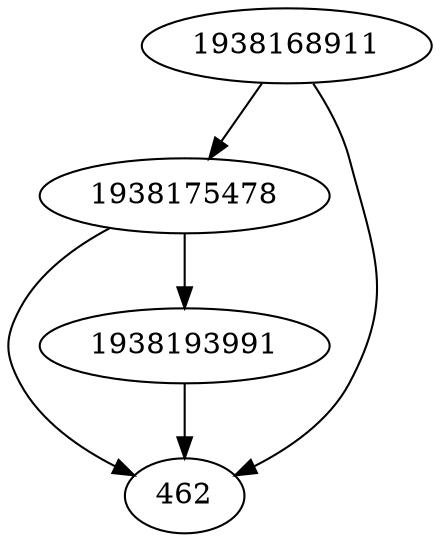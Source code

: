 strict digraph  {
1938168911;
1938175478;
462;
1938193991;
1938168911 -> 462;
1938168911 -> 1938175478;
1938175478 -> 462;
1938175478 -> 1938193991;
1938193991 -> 462;
}
